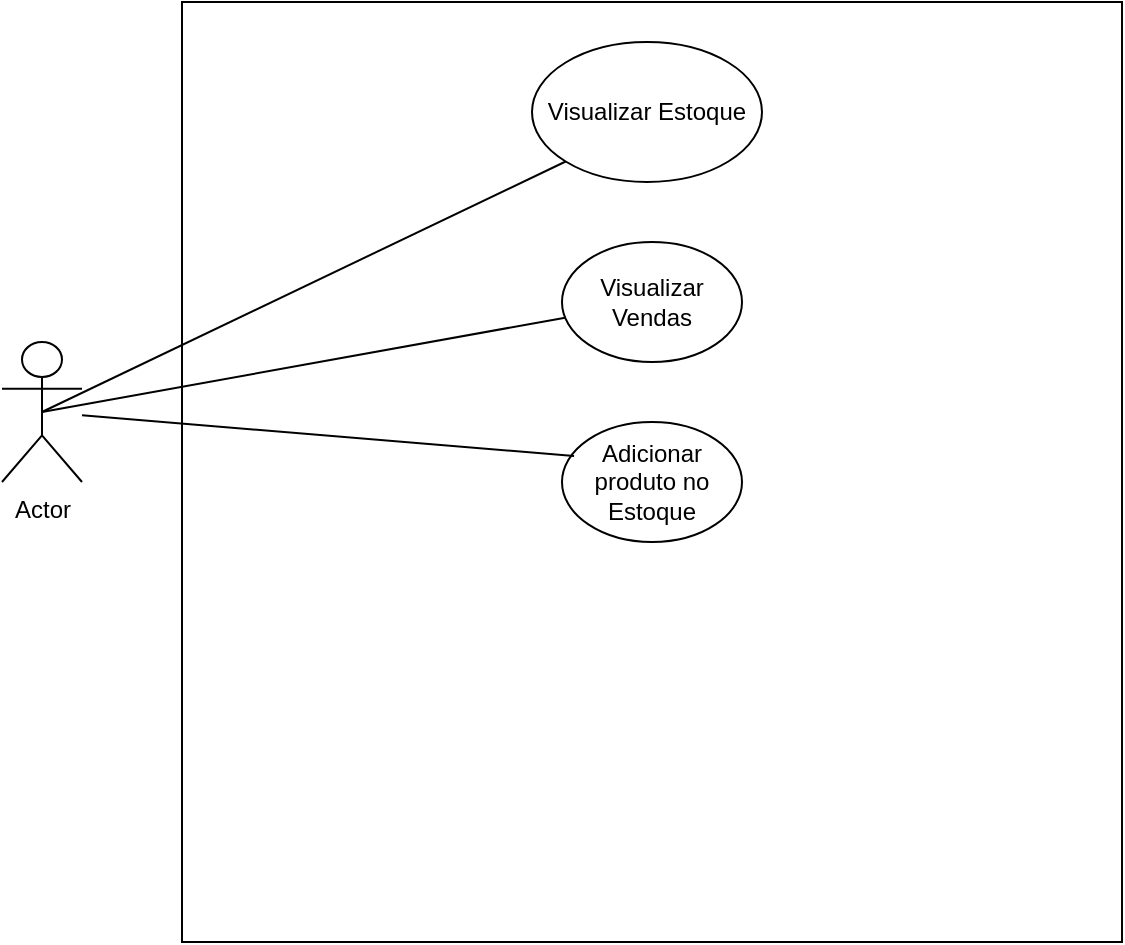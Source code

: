 <mxfile version="22.0.1" type="github">
  <diagram name="Página-1" id="z3U-Prj7A4X9mL8xkahB">
    <mxGraphModel dx="872" dy="481" grid="1" gridSize="10" guides="1" tooltips="1" connect="1" arrows="1" fold="1" page="1" pageScale="1" pageWidth="827" pageHeight="1169" math="0" shadow="0">
      <root>
        <mxCell id="0" />
        <mxCell id="1" parent="0" />
        <mxCell id="14QvtGUpP6zNy5mQ4WsW-1" value="Actor" style="shape=umlActor;verticalLabelPosition=bottom;verticalAlign=top;html=1;outlineConnect=0;" vertex="1" parent="1">
          <mxGeometry x="100" y="220" width="40" height="70" as="geometry" />
        </mxCell>
        <mxCell id="14QvtGUpP6zNy5mQ4WsW-2" value="" style="whiteSpace=wrap;html=1;aspect=fixed;" vertex="1" parent="1">
          <mxGeometry x="190" y="50" width="470" height="470" as="geometry" />
        </mxCell>
        <mxCell id="14QvtGUpP6zNy5mQ4WsW-3" value="Visualizar Estoque" style="ellipse;whiteSpace=wrap;html=1;" vertex="1" parent="1">
          <mxGeometry x="365" y="70" width="115" height="70" as="geometry" />
        </mxCell>
        <mxCell id="14QvtGUpP6zNy5mQ4WsW-4" value="" style="endArrow=none;html=1;rounded=0;exitX=0.5;exitY=0.5;exitDx=0;exitDy=0;exitPerimeter=0;entryX=0;entryY=1;entryDx=0;entryDy=0;" edge="1" parent="1" source="14QvtGUpP6zNy5mQ4WsW-1" target="14QvtGUpP6zNy5mQ4WsW-3">
          <mxGeometry width="50" height="50" relative="1" as="geometry">
            <mxPoint x="390" y="280" as="sourcePoint" />
            <mxPoint x="440" y="230" as="targetPoint" />
            <Array as="points" />
          </mxGeometry>
        </mxCell>
        <mxCell id="14QvtGUpP6zNy5mQ4WsW-5" value="Visualizar Vendas" style="ellipse;whiteSpace=wrap;html=1;" vertex="1" parent="1">
          <mxGeometry x="380" y="170" width="90" height="60" as="geometry" />
        </mxCell>
        <mxCell id="14QvtGUpP6zNy5mQ4WsW-6" value="" style="endArrow=none;html=1;rounded=0;exitX=0.5;exitY=0.5;exitDx=0;exitDy=0;exitPerimeter=0;" edge="1" parent="1" source="14QvtGUpP6zNy5mQ4WsW-1" target="14QvtGUpP6zNy5mQ4WsW-5">
          <mxGeometry width="50" height="50" relative="1" as="geometry">
            <mxPoint x="390" y="280" as="sourcePoint" />
            <mxPoint x="440" y="230" as="targetPoint" />
          </mxGeometry>
        </mxCell>
        <mxCell id="14QvtGUpP6zNy5mQ4WsW-7" value="Adicionar produto no Estoque" style="ellipse;whiteSpace=wrap;html=1;" vertex="1" parent="1">
          <mxGeometry x="380" y="260" width="90" height="60" as="geometry" />
        </mxCell>
        <mxCell id="14QvtGUpP6zNy5mQ4WsW-8" value="" style="endArrow=none;html=1;rounded=0;entryX=0.067;entryY=0.283;entryDx=0;entryDy=0;entryPerimeter=0;" edge="1" parent="1" source="14QvtGUpP6zNy5mQ4WsW-1" target="14QvtGUpP6zNy5mQ4WsW-7">
          <mxGeometry width="50" height="50" relative="1" as="geometry">
            <mxPoint x="390" y="280" as="sourcePoint" />
            <mxPoint x="440" y="230" as="targetPoint" />
          </mxGeometry>
        </mxCell>
      </root>
    </mxGraphModel>
  </diagram>
</mxfile>
